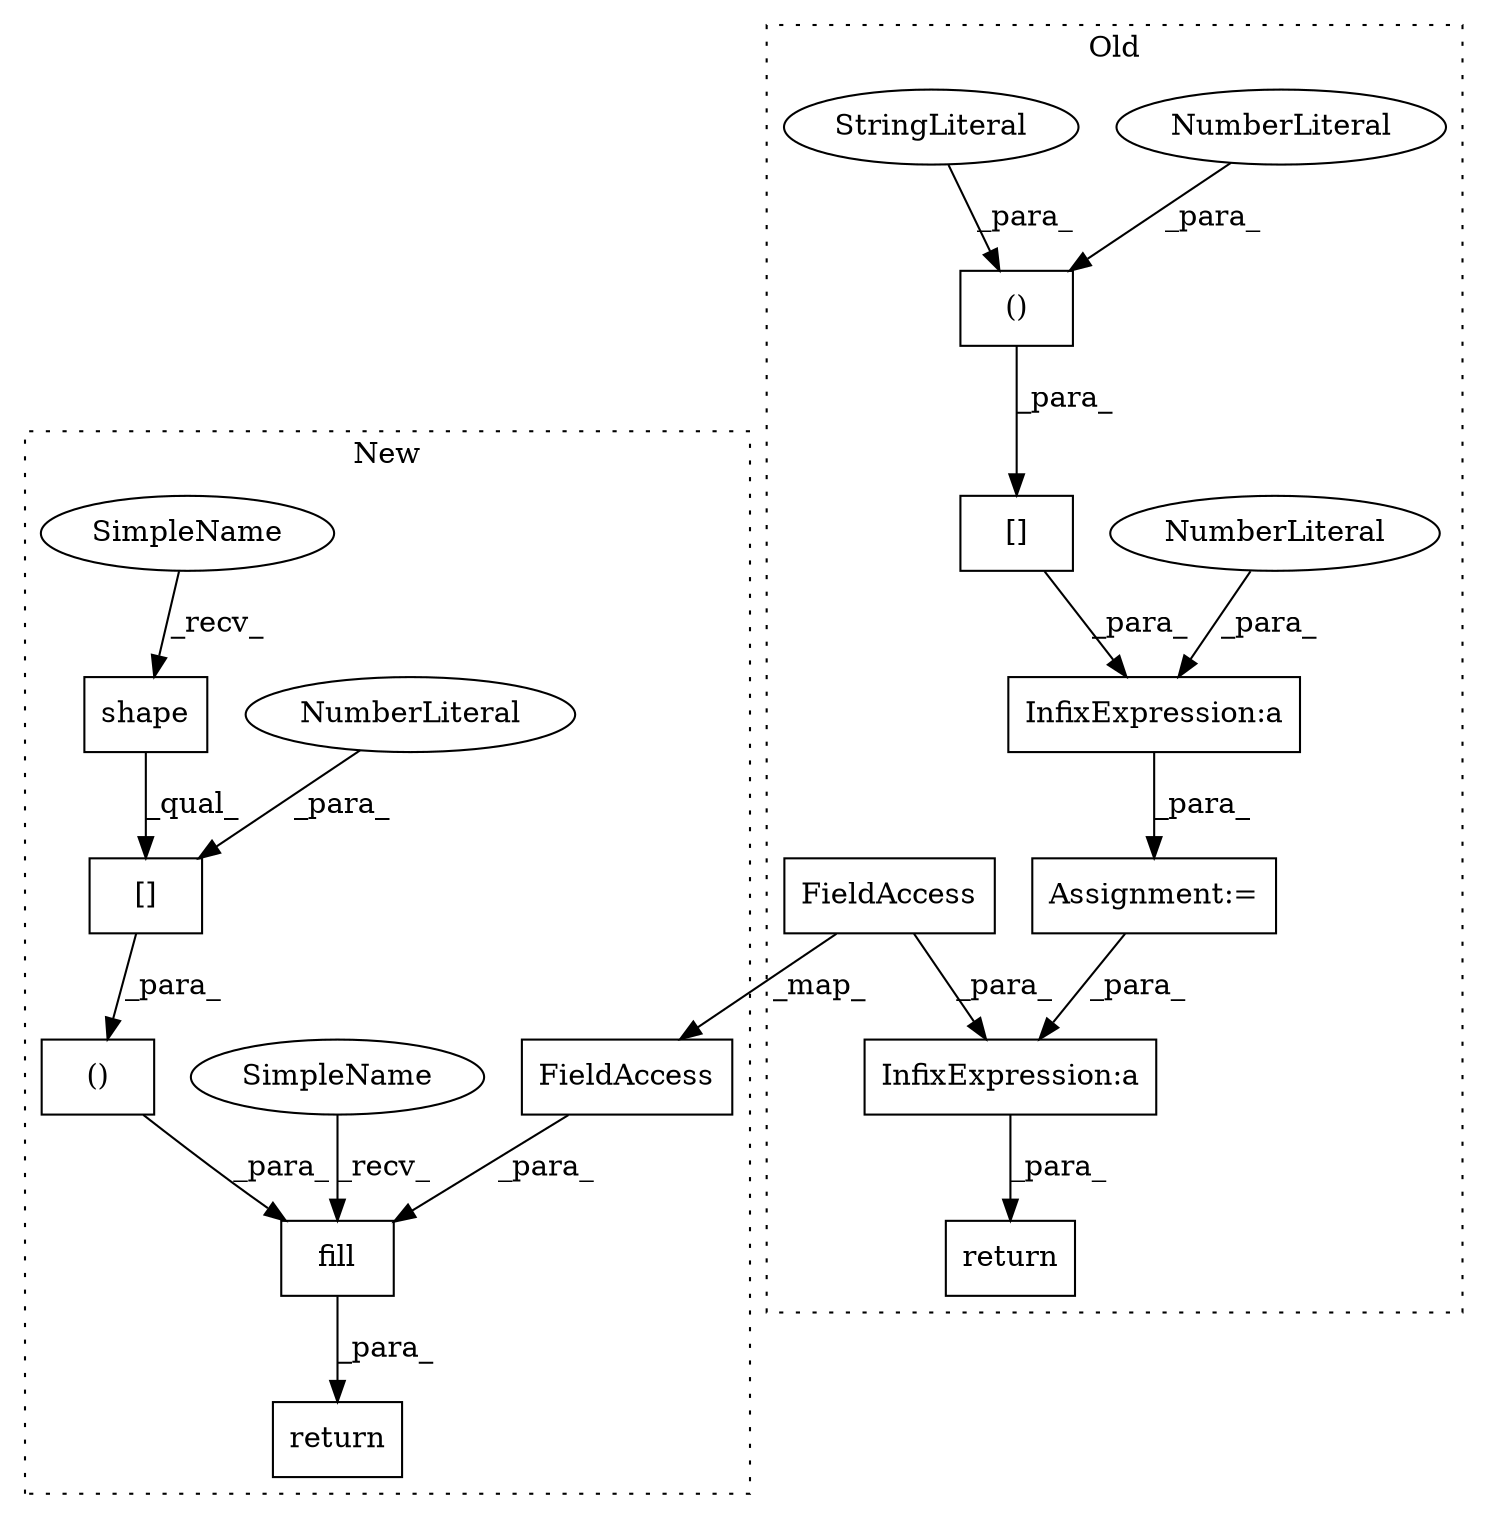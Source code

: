 digraph G {
subgraph cluster0 {
1 [label="return" a="41" s="1892" l="7" shape="box"];
6 [label="Assignment:=" a="7" s="1838" l="1" shape="box"];
7 [label="()" a="106" s="1847" l="30" shape="box"];
8 [label="NumberLiteral" a="34" s="1847" l="1" shape="ellipse"];
11 [label="InfixExpression:a" a="27" s="1905" l="3" shape="box"];
12 [label="InfixExpression:a" a="27" s="1879" l="3" shape="box"];
13 [label="[]" a="2" s="1840,1877" l="7,2" shape="box"];
14 [label="NumberLiteral" a="34" s="1882" l="3" shape="ellipse"];
15 [label="StringLiteral" a="45" s="1861" l="16" shape="ellipse"];
17 [label="FieldAccess" a="22" s="1908" l="13" shape="box"];
label = "Old";
style="dotted";
}
subgraph cluster1 {
2 [label="shape" a="32" s="1860,1867" l="6,1" shape="box"];
3 [label="[]" a="2" s="1849,1870" l="20,1" shape="box"];
4 [label="NumberLiteral" a="34" s="1869" l="1" shape="ellipse"];
5 [label="return" a="41" s="1797" l="7" shape="box"];
9 [label="fill" a="32" s="1815,1886" l="10,1" shape="box"];
10 [label="()" a="106" s="1825" l="46" shape="box"];
16 [label="FieldAccess" a="22" s="1873" l="13" shape="box"];
18 [label="SimpleName" a="42" s="1804" l="10" shape="ellipse"];
19 [label="SimpleName" a="42" s="1849" l="10" shape="ellipse"];
label = "New";
style="dotted";
}
2 -> 3 [label="_qual_"];
3 -> 10 [label="_para_"];
4 -> 3 [label="_para_"];
6 -> 11 [label="_para_"];
7 -> 13 [label="_para_"];
8 -> 7 [label="_para_"];
9 -> 5 [label="_para_"];
10 -> 9 [label="_para_"];
11 -> 1 [label="_para_"];
12 -> 6 [label="_para_"];
13 -> 12 [label="_para_"];
14 -> 12 [label="_para_"];
15 -> 7 [label="_para_"];
16 -> 9 [label="_para_"];
17 -> 11 [label="_para_"];
17 -> 16 [label="_map_"];
18 -> 9 [label="_recv_"];
19 -> 2 [label="_recv_"];
}